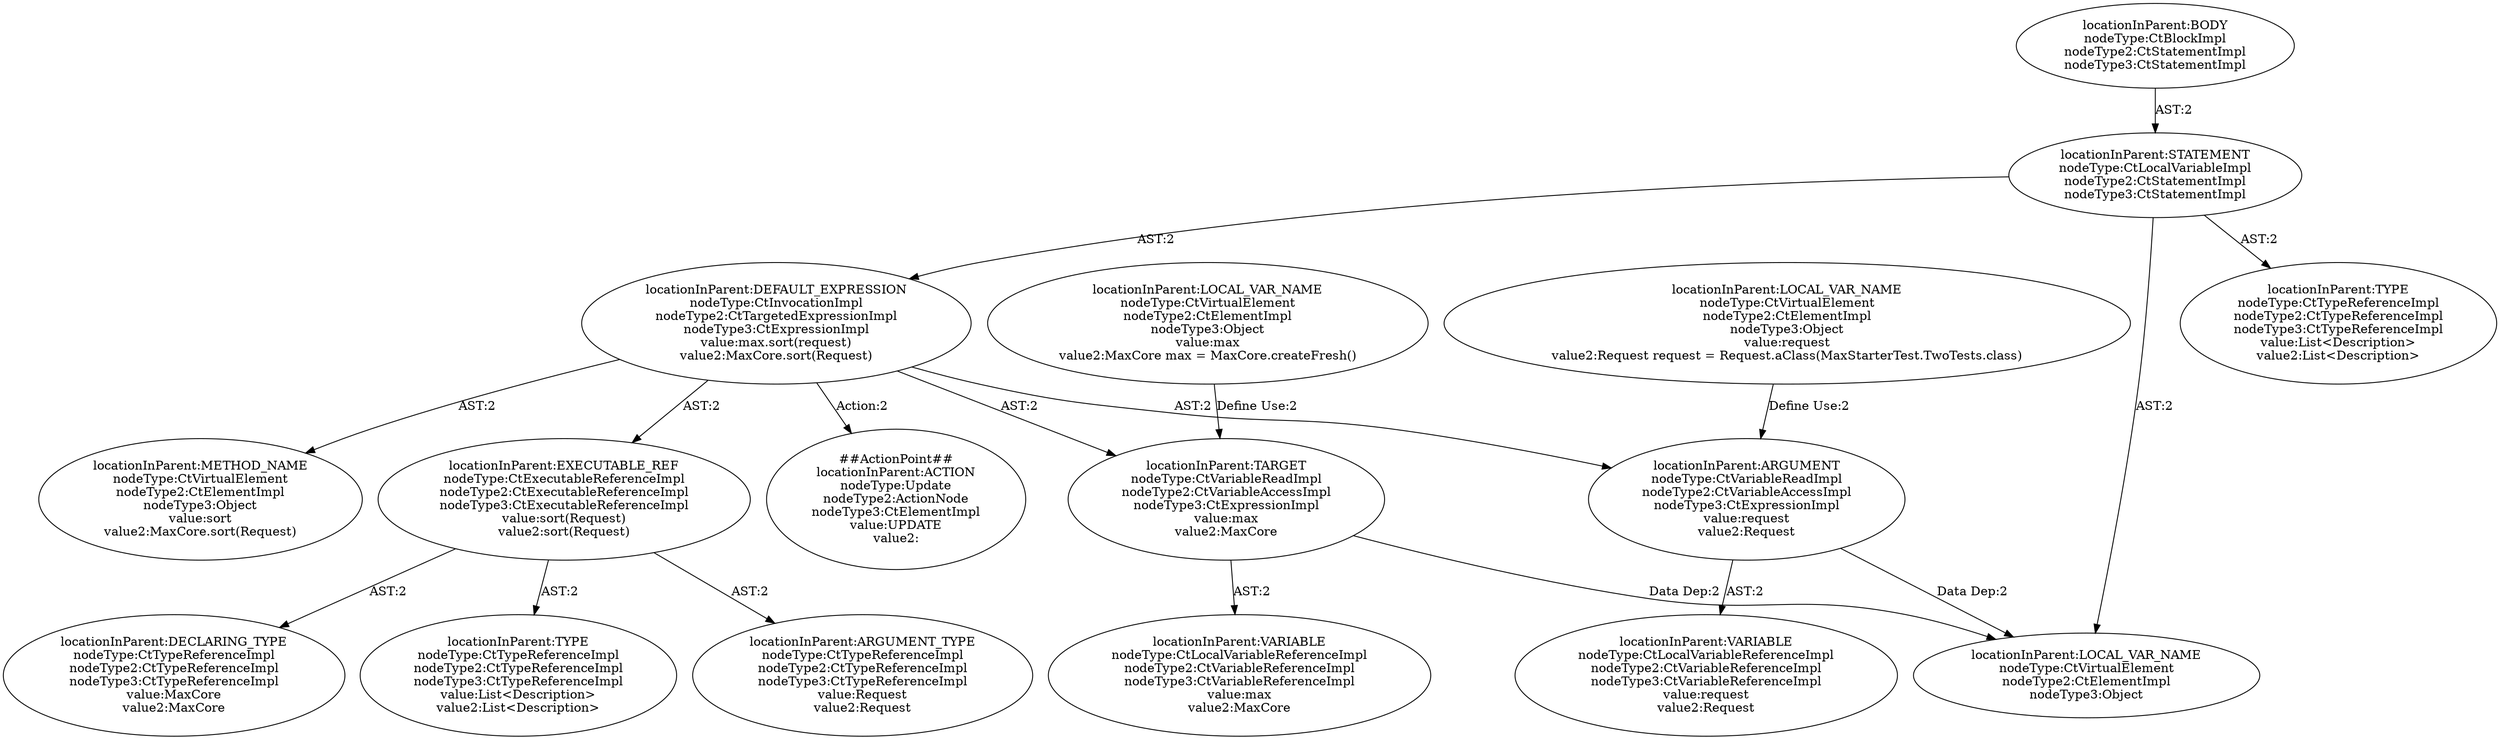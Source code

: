 digraph "Pattern" {
0 [label="##ActionPoint##
locationInParent:ACTION
nodeType:Update
nodeType2:ActionNode
nodeType3:CtElementImpl
value:UPDATE
value2:" shape=ellipse]
1 [label="locationInParent:DEFAULT_EXPRESSION
nodeType:CtInvocationImpl
nodeType2:CtTargetedExpressionImpl
nodeType3:CtExpressionImpl
value:max.sort(request)
value2:MaxCore.sort(Request)" shape=ellipse]
2 [label="locationInParent:STATEMENT
nodeType:CtLocalVariableImpl
nodeType2:CtStatementImpl
nodeType3:CtStatementImpl" shape=ellipse]
3 [label="locationInParent:BODY
nodeType:CtBlockImpl
nodeType2:CtStatementImpl
nodeType3:CtStatementImpl" shape=ellipse]
4 [label="locationInParent:LOCAL_VAR_NAME
nodeType:CtVirtualElement
nodeType2:CtElementImpl
nodeType3:Object" shape=ellipse]
5 [label="locationInParent:TYPE
nodeType:CtTypeReferenceImpl
nodeType2:CtTypeReferenceImpl
nodeType3:CtTypeReferenceImpl
value:List<Description>
value2:List<Description>" shape=ellipse]
6 [label="locationInParent:METHOD_NAME
nodeType:CtVirtualElement
nodeType2:CtElementImpl
nodeType3:Object
value:sort
value2:MaxCore.sort(Request)" shape=ellipse]
7 [label="locationInParent:TARGET
nodeType:CtVariableReadImpl
nodeType2:CtVariableAccessImpl
nodeType3:CtExpressionImpl
value:max
value2:MaxCore" shape=ellipse]
8 [label="locationInParent:LOCAL_VAR_NAME
nodeType:CtVirtualElement
nodeType2:CtElementImpl
nodeType3:Object
value:max
value2:MaxCore max = MaxCore.createFresh()" shape=ellipse]
9 [label="locationInParent:VARIABLE
nodeType:CtLocalVariableReferenceImpl
nodeType2:CtVariableReferenceImpl
nodeType3:CtVariableReferenceImpl
value:max
value2:MaxCore" shape=ellipse]
10 [label="locationInParent:EXECUTABLE_REF
nodeType:CtExecutableReferenceImpl
nodeType2:CtExecutableReferenceImpl
nodeType3:CtExecutableReferenceImpl
value:sort(Request)
value2:sort(Request)" shape=ellipse]
11 [label="locationInParent:DECLARING_TYPE
nodeType:CtTypeReferenceImpl
nodeType2:CtTypeReferenceImpl
nodeType3:CtTypeReferenceImpl
value:MaxCore
value2:MaxCore" shape=ellipse]
12 [label="locationInParent:TYPE
nodeType:CtTypeReferenceImpl
nodeType2:CtTypeReferenceImpl
nodeType3:CtTypeReferenceImpl
value:List<Description>
value2:List<Description>" shape=ellipse]
13 [label="locationInParent:ARGUMENT_TYPE
nodeType:CtTypeReferenceImpl
nodeType2:CtTypeReferenceImpl
nodeType3:CtTypeReferenceImpl
value:Request
value2:Request" shape=ellipse]
14 [label="locationInParent:ARGUMENT
nodeType:CtVariableReadImpl
nodeType2:CtVariableAccessImpl
nodeType3:CtExpressionImpl
value:request
value2:Request" shape=ellipse]
15 [label="locationInParent:LOCAL_VAR_NAME
nodeType:CtVirtualElement
nodeType2:CtElementImpl
nodeType3:Object
value:request
value2:Request request = Request.aClass(MaxStarterTest.TwoTests.class)" shape=ellipse]
16 [label="locationInParent:VARIABLE
nodeType:CtLocalVariableReferenceImpl
nodeType2:CtVariableReferenceImpl
nodeType3:CtVariableReferenceImpl
value:request
value2:Request" shape=ellipse]
1 -> 0 [label="Action:2"];
1 -> 6 [label="AST:2"];
1 -> 7 [label="AST:2"];
1 -> 10 [label="AST:2"];
1 -> 14 [label="AST:2"];
2 -> 1 [label="AST:2"];
2 -> 4 [label="AST:2"];
2 -> 5 [label="AST:2"];
3 -> 2 [label="AST:2"];
7 -> 4 [label="Data Dep:2"];
7 -> 9 [label="AST:2"];
8 -> 7 [label="Define Use:2"];
10 -> 11 [label="AST:2"];
10 -> 12 [label="AST:2"];
10 -> 13 [label="AST:2"];
14 -> 4 [label="Data Dep:2"];
14 -> 16 [label="AST:2"];
15 -> 14 [label="Define Use:2"];
}